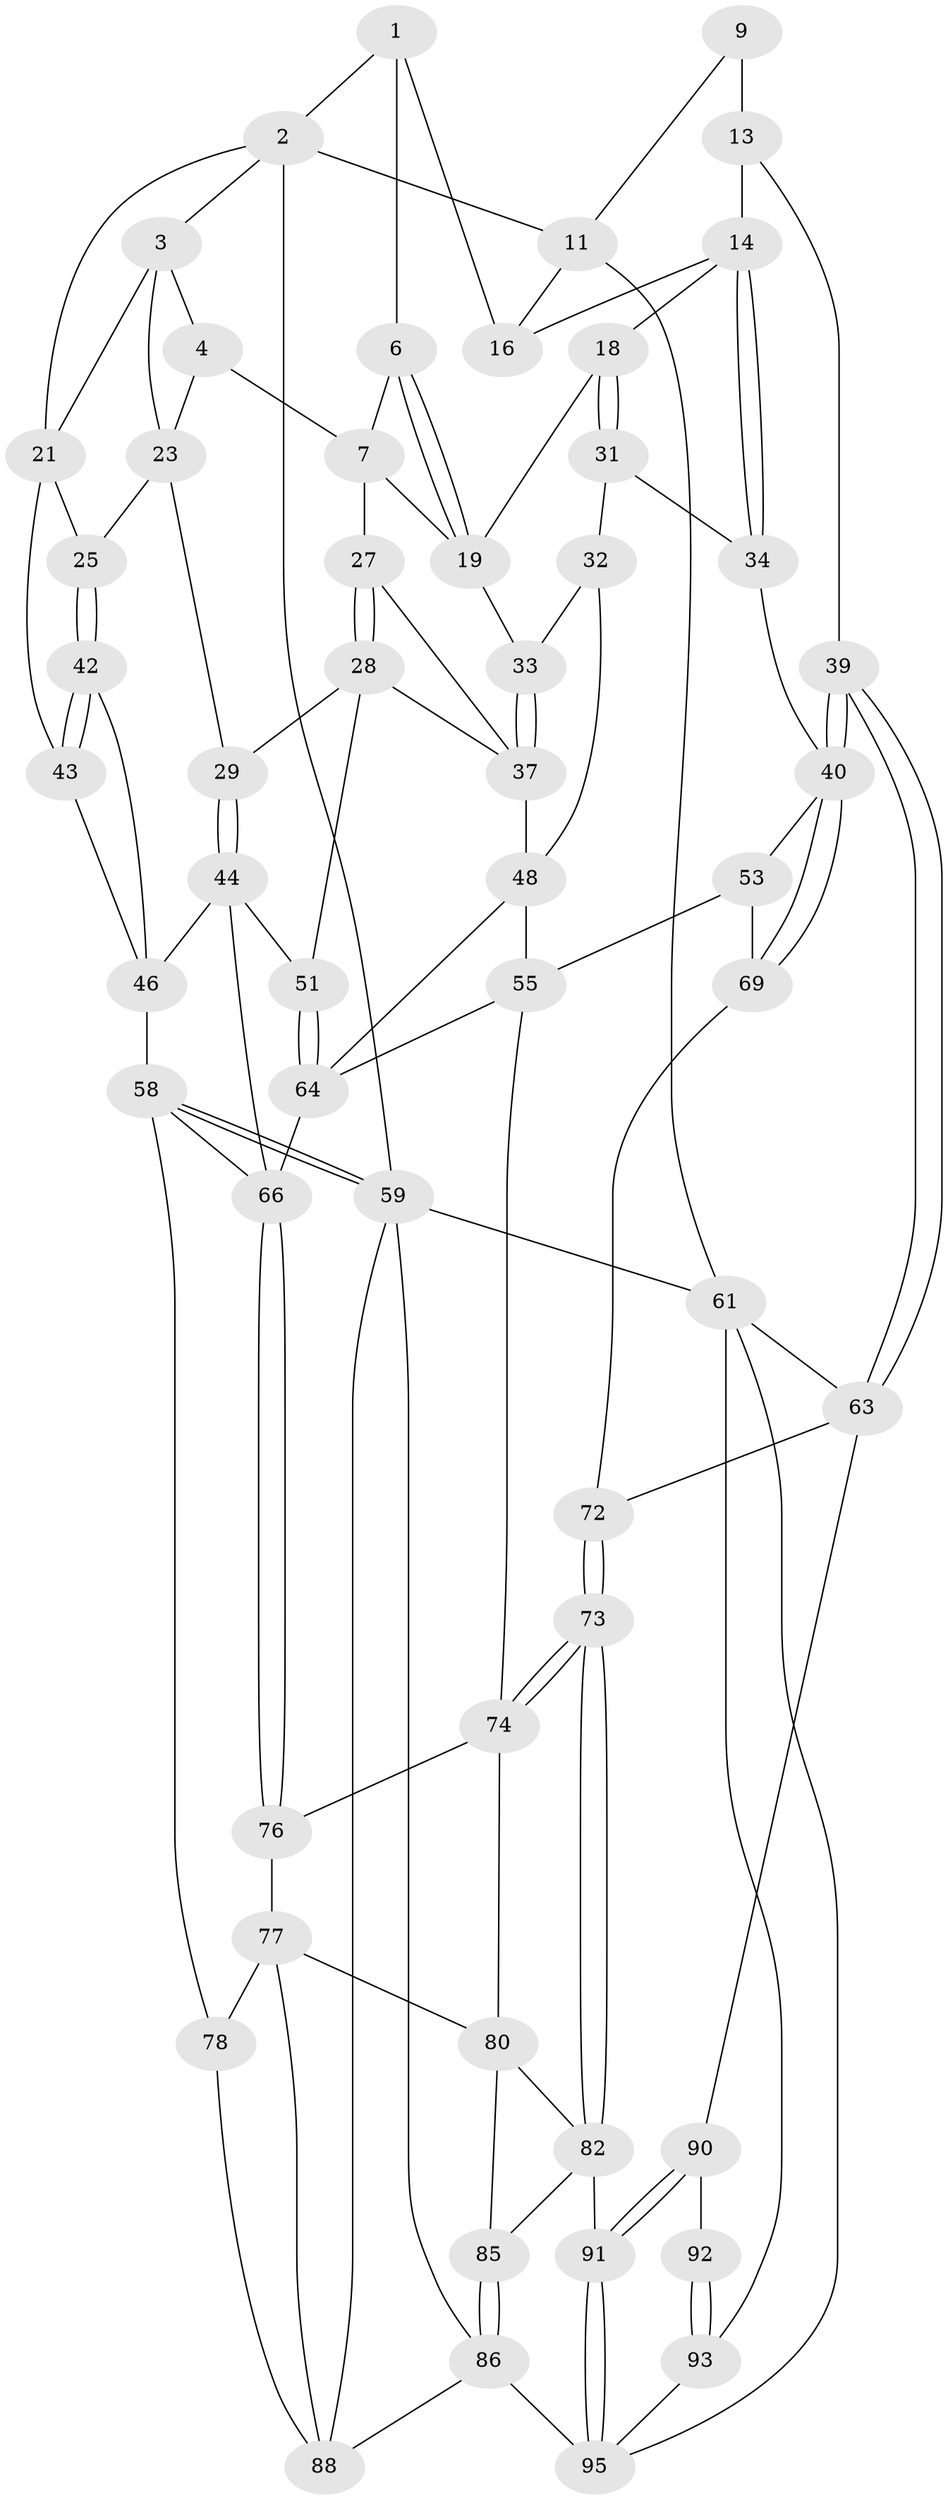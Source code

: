 // original degree distribution, {3: 0.03125, 4: 0.20833333333333334, 5: 0.5520833333333334, 6: 0.20833333333333334}
// Generated by graph-tools (version 1.1) at 2025/11/02/27/25 16:11:53]
// undirected, 57 vertices, 121 edges
graph export_dot {
graph [start="1"]
  node [color=gray90,style=filled];
  1 [pos="+0.4087106529178949+0",super="+5"];
  2 [pos="+0+0",super="+17"];
  3 [pos="+0.259059948563994+0.06559099612699981",super="+20"];
  4 [pos="+0.34884032165880974+0",super="+8"];
  6 [pos="+0.6003285060167609+0"];
  7 [pos="+0.4263513979981102+0.1439911903470605",super="+26"];
  9 [pos="+0.8950693477255074+0.0457284176961951",super="+10"];
  11 [pos="+1+0",super="+12"];
  13 [pos="+0.9150359011406941+0.18513222648343308",super="+36"];
  14 [pos="+0.8536663616167027+0.21657851545945875",super="+15"];
  16 [pos="+0.6778908284541197+0"];
  18 [pos="+0.6174587195513332+0.19842884524034587"];
  19 [pos="+0.5943851079023051+0.18976782623409252",super="+30"];
  21 [pos="+0.18814724624273282+0.12970122232237208",super="+22"];
  23 [pos="+0.3401406268099867+0.11967495679347155",super="+24"];
  25 [pos="+0.20852536557941723+0.2504142126517738"];
  27 [pos="+0.4032153708969087+0.29438062377326296"];
  28 [pos="+0.3674205195323999+0.325161438113806",super="+50"];
  29 [pos="+0.2766138126460941+0.2896292839870349"];
  31 [pos="+0.6485716646942693+0.28704090007668925",super="+35"];
  32 [pos="+0.6173205207178304+0.34079437825134845",super="+38"];
  33 [pos="+0.582671013431024+0.35672835619994037"];
  34 [pos="+0.835250125327781+0.3802549597240239"];
  37 [pos="+0.5728608263005037+0.37534237830714157",super="+49"];
  39 [pos="+1+0.5773572821659527"];
  40 [pos="+1+0.5473487467524335",super="+41"];
  42 [pos="+0.1439554730407063+0.2796890595393767",super="+47"];
  43 [pos="+0+0",super="+52"];
  44 [pos="+0.17464684969950076+0.500784609005504",super="+45"];
  46 [pos="+0.13694786830184497+0.48416780120809483",super="+57"];
  48 [pos="+0.6411865926798496+0.5004148652355551",super="+56"];
  51 [pos="+0.37807705648564066+0.46417527712015283"];
  53 [pos="+0.8296858051471677+0.5410137099343406",super="+54"];
  55 [pos="+0.664009673178974+0.586972283873842",super="+71"];
  58 [pos="+0+0.804252714096441",super="+68"];
  59 [pos="+0+1",super="+60"];
  61 [pos="+1+1",super="+62"];
  63 [pos="+1+0.6792527676851011",super="+79"];
  64 [pos="+0.4082761727381127+0.617660402508555",super="+65"];
  66 [pos="+0.405989597466664+0.6263077612228145",super="+67"];
  69 [pos="+0.8367177768335508+0.6440220563272261",super="+70"];
  72 [pos="+0.7765554139835255+0.7772561563707088"];
  73 [pos="+0.6594792449101828+0.8102852850005015"];
  74 [pos="+0.6091413674552019+0.7750135162467898",super="+75"];
  76 [pos="+0.3943868954483385+0.6568024608162158"];
  77 [pos="+0.2939718075932208+0.7272756454026936",super="+81"];
  78 [pos="+0.2039719482752962+0.7531209623495018"];
  80 [pos="+0.479181457970347+0.8095081118392752",super="+84"];
  82 [pos="+0.6357587040302664+0.8895199970075387",super="+83"];
  85 [pos="+0.542100128477792+1"];
  86 [pos="+0.5054248197951694+1",super="+87"];
  88 [pos="+0.33228508170537624+1",super="+89"];
  90 [pos="+0.805701338269061+0.8504824079893833"];
  91 [pos="+0.7229599045897612+0.9397901845565373"];
  92 [pos="+0.8121682157541851+0.8609077655263876"];
  93 [pos="+0.8844670223944673+0.9538003583282704",super="+94"];
  95 [pos="+0.7372761054831796+0.9782128851352219",super="+96"];
  1 -- 2;
  1 -- 16;
  1 -- 6;
  2 -- 3;
  2 -- 11;
  2 -- 21;
  2 -- 59;
  3 -- 4;
  3 -- 21;
  3 -- 23;
  4 -- 23;
  4 -- 7;
  6 -- 7;
  6 -- 19;
  6 -- 19;
  7 -- 27;
  7 -- 19;
  9 -- 13 [weight=2];
  9 -- 11;
  11 -- 61;
  11 -- 16;
  13 -- 14;
  13 -- 39;
  14 -- 34;
  14 -- 34;
  14 -- 16;
  14 -- 18;
  18 -- 19;
  18 -- 31;
  18 -- 31;
  19 -- 33;
  21 -- 25;
  21 -- 43;
  23 -- 25;
  23 -- 29;
  25 -- 42;
  25 -- 42;
  27 -- 28;
  27 -- 28;
  27 -- 37;
  28 -- 29;
  28 -- 51;
  28 -- 37;
  29 -- 44;
  29 -- 44;
  31 -- 32 [weight=2];
  31 -- 34;
  32 -- 33;
  32 -- 48;
  33 -- 37;
  33 -- 37;
  34 -- 40;
  37 -- 48;
  39 -- 40;
  39 -- 40;
  39 -- 63;
  39 -- 63;
  40 -- 69;
  40 -- 69;
  40 -- 53;
  42 -- 43 [weight=2];
  42 -- 43;
  42 -- 46;
  43 -- 46;
  44 -- 51;
  44 -- 46;
  44 -- 66;
  46 -- 58;
  48 -- 64;
  48 -- 55;
  51 -- 64;
  51 -- 64;
  53 -- 69 [weight=2];
  53 -- 55;
  55 -- 64;
  55 -- 74;
  58 -- 59;
  58 -- 59;
  58 -- 78;
  58 -- 66;
  59 -- 88;
  59 -- 61;
  59 -- 86;
  61 -- 95;
  61 -- 93;
  61 -- 63;
  63 -- 72;
  63 -- 90;
  64 -- 66;
  66 -- 76;
  66 -- 76;
  69 -- 72;
  72 -- 73;
  72 -- 73;
  73 -- 74;
  73 -- 74;
  73 -- 82;
  73 -- 82;
  74 -- 80;
  74 -- 76;
  76 -- 77;
  77 -- 78;
  77 -- 80;
  77 -- 88;
  78 -- 88;
  80 -- 82;
  80 -- 85;
  82 -- 91;
  82 -- 85;
  85 -- 86;
  85 -- 86;
  86 -- 95;
  86 -- 88;
  90 -- 91;
  90 -- 91;
  90 -- 92;
  91 -- 95;
  91 -- 95;
  92 -- 93 [weight=2];
  92 -- 93;
  93 -- 95;
}
